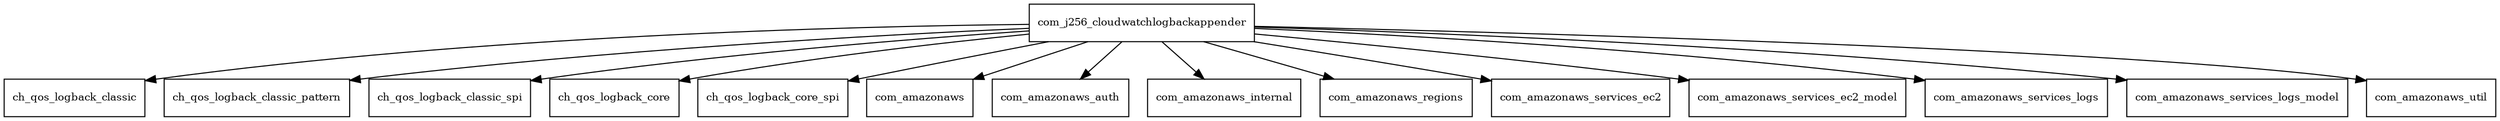 digraph cloudwatchlogbackappender_1_11_package_dependencies {
  node [shape = box, fontsize=10.0];
  com_j256_cloudwatchlogbackappender -> ch_qos_logback_classic;
  com_j256_cloudwatchlogbackappender -> ch_qos_logback_classic_pattern;
  com_j256_cloudwatchlogbackappender -> ch_qos_logback_classic_spi;
  com_j256_cloudwatchlogbackappender -> ch_qos_logback_core;
  com_j256_cloudwatchlogbackappender -> ch_qos_logback_core_spi;
  com_j256_cloudwatchlogbackappender -> com_amazonaws;
  com_j256_cloudwatchlogbackappender -> com_amazonaws_auth;
  com_j256_cloudwatchlogbackappender -> com_amazonaws_internal;
  com_j256_cloudwatchlogbackappender -> com_amazonaws_regions;
  com_j256_cloudwatchlogbackappender -> com_amazonaws_services_ec2;
  com_j256_cloudwatchlogbackappender -> com_amazonaws_services_ec2_model;
  com_j256_cloudwatchlogbackappender -> com_amazonaws_services_logs;
  com_j256_cloudwatchlogbackappender -> com_amazonaws_services_logs_model;
  com_j256_cloudwatchlogbackappender -> com_amazonaws_util;
}
